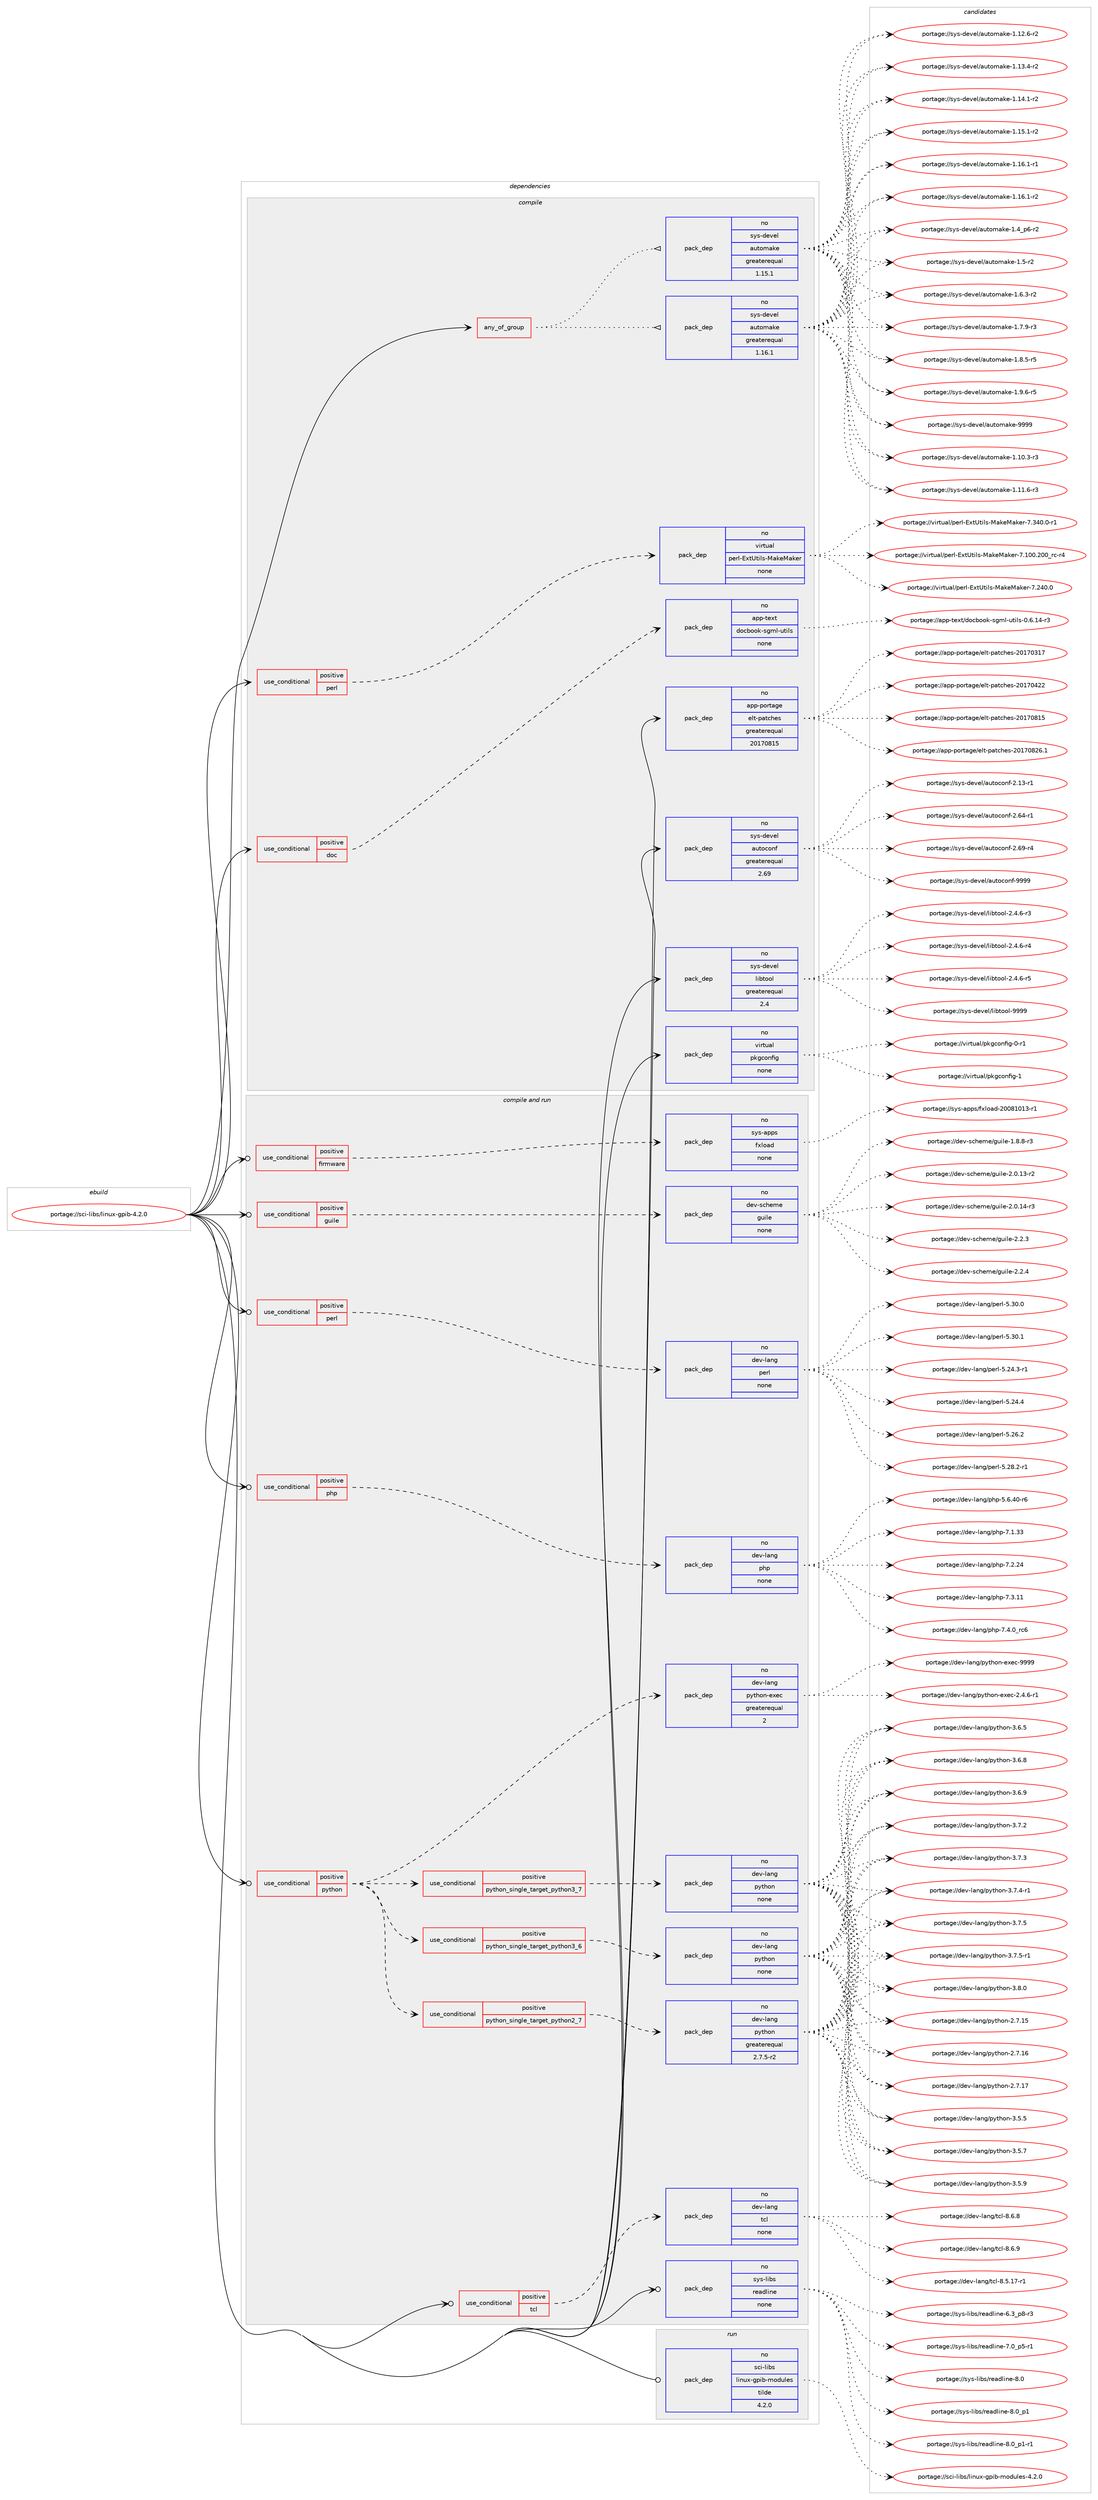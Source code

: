 digraph prolog {

# *************
# Graph options
# *************

newrank=true;
concentrate=true;
compound=true;
graph [rankdir=LR,fontname=Helvetica,fontsize=10,ranksep=1.5];#, ranksep=2.5, nodesep=0.2];
edge  [arrowhead=vee];
node  [fontname=Helvetica,fontsize=10];

# **********
# The ebuild
# **********

subgraph cluster_leftcol {
color=gray;
rank=same;
label=<<i>ebuild</i>>;
id [label="portage://sci-libs/linux-gpib-4.2.0", color=red, width=4, href="../sci-libs/linux-gpib-4.2.0.svg"];
}

# ****************
# The dependencies
# ****************

subgraph cluster_midcol {
color=gray;
label=<<i>dependencies</i>>;
subgraph cluster_compile {
fillcolor="#eeeeee";
style=filled;
label=<<i>compile</i>>;
subgraph any6450 {
dependency391360 [label=<<TABLE BORDER="0" CELLBORDER="1" CELLSPACING="0" CELLPADDING="4"><TR><TD CELLPADDING="10">any_of_group</TD></TR></TABLE>>, shape=none, color=red];subgraph pack287805 {
dependency391361 [label=<<TABLE BORDER="0" CELLBORDER="1" CELLSPACING="0" CELLPADDING="4" WIDTH="220"><TR><TD ROWSPAN="6" CELLPADDING="30">pack_dep</TD></TR><TR><TD WIDTH="110">no</TD></TR><TR><TD>sys-devel</TD></TR><TR><TD>automake</TD></TR><TR><TD>greaterequal</TD></TR><TR><TD>1.16.1</TD></TR></TABLE>>, shape=none, color=blue];
}
dependency391360:e -> dependency391361:w [weight=20,style="dotted",arrowhead="oinv"];
subgraph pack287806 {
dependency391362 [label=<<TABLE BORDER="0" CELLBORDER="1" CELLSPACING="0" CELLPADDING="4" WIDTH="220"><TR><TD ROWSPAN="6" CELLPADDING="30">pack_dep</TD></TR><TR><TD WIDTH="110">no</TD></TR><TR><TD>sys-devel</TD></TR><TR><TD>automake</TD></TR><TR><TD>greaterequal</TD></TR><TR><TD>1.15.1</TD></TR></TABLE>>, shape=none, color=blue];
}
dependency391360:e -> dependency391362:w [weight=20,style="dotted",arrowhead="oinv"];
}
id:e -> dependency391360:w [weight=20,style="solid",arrowhead="vee"];
subgraph cond96901 {
dependency391363 [label=<<TABLE BORDER="0" CELLBORDER="1" CELLSPACING="0" CELLPADDING="4"><TR><TD ROWSPAN="3" CELLPADDING="10">use_conditional</TD></TR><TR><TD>positive</TD></TR><TR><TD>doc</TD></TR></TABLE>>, shape=none, color=red];
subgraph pack287807 {
dependency391364 [label=<<TABLE BORDER="0" CELLBORDER="1" CELLSPACING="0" CELLPADDING="4" WIDTH="220"><TR><TD ROWSPAN="6" CELLPADDING="30">pack_dep</TD></TR><TR><TD WIDTH="110">no</TD></TR><TR><TD>app-text</TD></TR><TR><TD>docbook-sgml-utils</TD></TR><TR><TD>none</TD></TR><TR><TD></TD></TR></TABLE>>, shape=none, color=blue];
}
dependency391363:e -> dependency391364:w [weight=20,style="dashed",arrowhead="vee"];
}
id:e -> dependency391363:w [weight=20,style="solid",arrowhead="vee"];
subgraph cond96902 {
dependency391365 [label=<<TABLE BORDER="0" CELLBORDER="1" CELLSPACING="0" CELLPADDING="4"><TR><TD ROWSPAN="3" CELLPADDING="10">use_conditional</TD></TR><TR><TD>positive</TD></TR><TR><TD>perl</TD></TR></TABLE>>, shape=none, color=red];
subgraph pack287808 {
dependency391366 [label=<<TABLE BORDER="0" CELLBORDER="1" CELLSPACING="0" CELLPADDING="4" WIDTH="220"><TR><TD ROWSPAN="6" CELLPADDING="30">pack_dep</TD></TR><TR><TD WIDTH="110">no</TD></TR><TR><TD>virtual</TD></TR><TR><TD>perl-ExtUtils-MakeMaker</TD></TR><TR><TD>none</TD></TR><TR><TD></TD></TR></TABLE>>, shape=none, color=blue];
}
dependency391365:e -> dependency391366:w [weight=20,style="dashed",arrowhead="vee"];
}
id:e -> dependency391365:w [weight=20,style="solid",arrowhead="vee"];
subgraph pack287809 {
dependency391367 [label=<<TABLE BORDER="0" CELLBORDER="1" CELLSPACING="0" CELLPADDING="4" WIDTH="220"><TR><TD ROWSPAN="6" CELLPADDING="30">pack_dep</TD></TR><TR><TD WIDTH="110">no</TD></TR><TR><TD>app-portage</TD></TR><TR><TD>elt-patches</TD></TR><TR><TD>greaterequal</TD></TR><TR><TD>20170815</TD></TR></TABLE>>, shape=none, color=blue];
}
id:e -> dependency391367:w [weight=20,style="solid",arrowhead="vee"];
subgraph pack287810 {
dependency391368 [label=<<TABLE BORDER="0" CELLBORDER="1" CELLSPACING="0" CELLPADDING="4" WIDTH="220"><TR><TD ROWSPAN="6" CELLPADDING="30">pack_dep</TD></TR><TR><TD WIDTH="110">no</TD></TR><TR><TD>sys-devel</TD></TR><TR><TD>autoconf</TD></TR><TR><TD>greaterequal</TD></TR><TR><TD>2.69</TD></TR></TABLE>>, shape=none, color=blue];
}
id:e -> dependency391368:w [weight=20,style="solid",arrowhead="vee"];
subgraph pack287811 {
dependency391369 [label=<<TABLE BORDER="0" CELLBORDER="1" CELLSPACING="0" CELLPADDING="4" WIDTH="220"><TR><TD ROWSPAN="6" CELLPADDING="30">pack_dep</TD></TR><TR><TD WIDTH="110">no</TD></TR><TR><TD>sys-devel</TD></TR><TR><TD>libtool</TD></TR><TR><TD>greaterequal</TD></TR><TR><TD>2.4</TD></TR></TABLE>>, shape=none, color=blue];
}
id:e -> dependency391369:w [weight=20,style="solid",arrowhead="vee"];
subgraph pack287812 {
dependency391370 [label=<<TABLE BORDER="0" CELLBORDER="1" CELLSPACING="0" CELLPADDING="4" WIDTH="220"><TR><TD ROWSPAN="6" CELLPADDING="30">pack_dep</TD></TR><TR><TD WIDTH="110">no</TD></TR><TR><TD>virtual</TD></TR><TR><TD>pkgconfig</TD></TR><TR><TD>none</TD></TR><TR><TD></TD></TR></TABLE>>, shape=none, color=blue];
}
id:e -> dependency391370:w [weight=20,style="solid",arrowhead="vee"];
}
subgraph cluster_compileandrun {
fillcolor="#eeeeee";
style=filled;
label=<<i>compile and run</i>>;
subgraph cond96903 {
dependency391371 [label=<<TABLE BORDER="0" CELLBORDER="1" CELLSPACING="0" CELLPADDING="4"><TR><TD ROWSPAN="3" CELLPADDING="10">use_conditional</TD></TR><TR><TD>positive</TD></TR><TR><TD>firmware</TD></TR></TABLE>>, shape=none, color=red];
subgraph pack287813 {
dependency391372 [label=<<TABLE BORDER="0" CELLBORDER="1" CELLSPACING="0" CELLPADDING="4" WIDTH="220"><TR><TD ROWSPAN="6" CELLPADDING="30">pack_dep</TD></TR><TR><TD WIDTH="110">no</TD></TR><TR><TD>sys-apps</TD></TR><TR><TD>fxload</TD></TR><TR><TD>none</TD></TR><TR><TD></TD></TR></TABLE>>, shape=none, color=blue];
}
dependency391371:e -> dependency391372:w [weight=20,style="dashed",arrowhead="vee"];
}
id:e -> dependency391371:w [weight=20,style="solid",arrowhead="odotvee"];
subgraph cond96904 {
dependency391373 [label=<<TABLE BORDER="0" CELLBORDER="1" CELLSPACING="0" CELLPADDING="4"><TR><TD ROWSPAN="3" CELLPADDING="10">use_conditional</TD></TR><TR><TD>positive</TD></TR><TR><TD>guile</TD></TR></TABLE>>, shape=none, color=red];
subgraph pack287814 {
dependency391374 [label=<<TABLE BORDER="0" CELLBORDER="1" CELLSPACING="0" CELLPADDING="4" WIDTH="220"><TR><TD ROWSPAN="6" CELLPADDING="30">pack_dep</TD></TR><TR><TD WIDTH="110">no</TD></TR><TR><TD>dev-scheme</TD></TR><TR><TD>guile</TD></TR><TR><TD>none</TD></TR><TR><TD></TD></TR></TABLE>>, shape=none, color=blue];
}
dependency391373:e -> dependency391374:w [weight=20,style="dashed",arrowhead="vee"];
}
id:e -> dependency391373:w [weight=20,style="solid",arrowhead="odotvee"];
subgraph cond96905 {
dependency391375 [label=<<TABLE BORDER="0" CELLBORDER="1" CELLSPACING="0" CELLPADDING="4"><TR><TD ROWSPAN="3" CELLPADDING="10">use_conditional</TD></TR><TR><TD>positive</TD></TR><TR><TD>perl</TD></TR></TABLE>>, shape=none, color=red];
subgraph pack287815 {
dependency391376 [label=<<TABLE BORDER="0" CELLBORDER="1" CELLSPACING="0" CELLPADDING="4" WIDTH="220"><TR><TD ROWSPAN="6" CELLPADDING="30">pack_dep</TD></TR><TR><TD WIDTH="110">no</TD></TR><TR><TD>dev-lang</TD></TR><TR><TD>perl</TD></TR><TR><TD>none</TD></TR><TR><TD></TD></TR></TABLE>>, shape=none, color=blue];
}
dependency391375:e -> dependency391376:w [weight=20,style="dashed",arrowhead="vee"];
}
id:e -> dependency391375:w [weight=20,style="solid",arrowhead="odotvee"];
subgraph cond96906 {
dependency391377 [label=<<TABLE BORDER="0" CELLBORDER="1" CELLSPACING="0" CELLPADDING="4"><TR><TD ROWSPAN="3" CELLPADDING="10">use_conditional</TD></TR><TR><TD>positive</TD></TR><TR><TD>php</TD></TR></TABLE>>, shape=none, color=red];
subgraph pack287816 {
dependency391378 [label=<<TABLE BORDER="0" CELLBORDER="1" CELLSPACING="0" CELLPADDING="4" WIDTH="220"><TR><TD ROWSPAN="6" CELLPADDING="30">pack_dep</TD></TR><TR><TD WIDTH="110">no</TD></TR><TR><TD>dev-lang</TD></TR><TR><TD>php</TD></TR><TR><TD>none</TD></TR><TR><TD></TD></TR></TABLE>>, shape=none, color=blue];
}
dependency391377:e -> dependency391378:w [weight=20,style="dashed",arrowhead="vee"];
}
id:e -> dependency391377:w [weight=20,style="solid",arrowhead="odotvee"];
subgraph cond96907 {
dependency391379 [label=<<TABLE BORDER="0" CELLBORDER="1" CELLSPACING="0" CELLPADDING="4"><TR><TD ROWSPAN="3" CELLPADDING="10">use_conditional</TD></TR><TR><TD>positive</TD></TR><TR><TD>python</TD></TR></TABLE>>, shape=none, color=red];
subgraph cond96908 {
dependency391380 [label=<<TABLE BORDER="0" CELLBORDER="1" CELLSPACING="0" CELLPADDING="4"><TR><TD ROWSPAN="3" CELLPADDING="10">use_conditional</TD></TR><TR><TD>positive</TD></TR><TR><TD>python_single_target_python2_7</TD></TR></TABLE>>, shape=none, color=red];
subgraph pack287817 {
dependency391381 [label=<<TABLE BORDER="0" CELLBORDER="1" CELLSPACING="0" CELLPADDING="4" WIDTH="220"><TR><TD ROWSPAN="6" CELLPADDING="30">pack_dep</TD></TR><TR><TD WIDTH="110">no</TD></TR><TR><TD>dev-lang</TD></TR><TR><TD>python</TD></TR><TR><TD>greaterequal</TD></TR><TR><TD>2.7.5-r2</TD></TR></TABLE>>, shape=none, color=blue];
}
dependency391380:e -> dependency391381:w [weight=20,style="dashed",arrowhead="vee"];
}
dependency391379:e -> dependency391380:w [weight=20,style="dashed",arrowhead="vee"];
subgraph cond96909 {
dependency391382 [label=<<TABLE BORDER="0" CELLBORDER="1" CELLSPACING="0" CELLPADDING="4"><TR><TD ROWSPAN="3" CELLPADDING="10">use_conditional</TD></TR><TR><TD>positive</TD></TR><TR><TD>python_single_target_python3_6</TD></TR></TABLE>>, shape=none, color=red];
subgraph pack287818 {
dependency391383 [label=<<TABLE BORDER="0" CELLBORDER="1" CELLSPACING="0" CELLPADDING="4" WIDTH="220"><TR><TD ROWSPAN="6" CELLPADDING="30">pack_dep</TD></TR><TR><TD WIDTH="110">no</TD></TR><TR><TD>dev-lang</TD></TR><TR><TD>python</TD></TR><TR><TD>none</TD></TR><TR><TD></TD></TR></TABLE>>, shape=none, color=blue];
}
dependency391382:e -> dependency391383:w [weight=20,style="dashed",arrowhead="vee"];
}
dependency391379:e -> dependency391382:w [weight=20,style="dashed",arrowhead="vee"];
subgraph cond96910 {
dependency391384 [label=<<TABLE BORDER="0" CELLBORDER="1" CELLSPACING="0" CELLPADDING="4"><TR><TD ROWSPAN="3" CELLPADDING="10">use_conditional</TD></TR><TR><TD>positive</TD></TR><TR><TD>python_single_target_python3_7</TD></TR></TABLE>>, shape=none, color=red];
subgraph pack287819 {
dependency391385 [label=<<TABLE BORDER="0" CELLBORDER="1" CELLSPACING="0" CELLPADDING="4" WIDTH="220"><TR><TD ROWSPAN="6" CELLPADDING="30">pack_dep</TD></TR><TR><TD WIDTH="110">no</TD></TR><TR><TD>dev-lang</TD></TR><TR><TD>python</TD></TR><TR><TD>none</TD></TR><TR><TD></TD></TR></TABLE>>, shape=none, color=blue];
}
dependency391384:e -> dependency391385:w [weight=20,style="dashed",arrowhead="vee"];
}
dependency391379:e -> dependency391384:w [weight=20,style="dashed",arrowhead="vee"];
subgraph pack287820 {
dependency391386 [label=<<TABLE BORDER="0" CELLBORDER="1" CELLSPACING="0" CELLPADDING="4" WIDTH="220"><TR><TD ROWSPAN="6" CELLPADDING="30">pack_dep</TD></TR><TR><TD WIDTH="110">no</TD></TR><TR><TD>dev-lang</TD></TR><TR><TD>python-exec</TD></TR><TR><TD>greaterequal</TD></TR><TR><TD>2</TD></TR></TABLE>>, shape=none, color=blue];
}
dependency391379:e -> dependency391386:w [weight=20,style="dashed",arrowhead="vee"];
}
id:e -> dependency391379:w [weight=20,style="solid",arrowhead="odotvee"];
subgraph cond96911 {
dependency391387 [label=<<TABLE BORDER="0" CELLBORDER="1" CELLSPACING="0" CELLPADDING="4"><TR><TD ROWSPAN="3" CELLPADDING="10">use_conditional</TD></TR><TR><TD>positive</TD></TR><TR><TD>tcl</TD></TR></TABLE>>, shape=none, color=red];
subgraph pack287821 {
dependency391388 [label=<<TABLE BORDER="0" CELLBORDER="1" CELLSPACING="0" CELLPADDING="4" WIDTH="220"><TR><TD ROWSPAN="6" CELLPADDING="30">pack_dep</TD></TR><TR><TD WIDTH="110">no</TD></TR><TR><TD>dev-lang</TD></TR><TR><TD>tcl</TD></TR><TR><TD>none</TD></TR><TR><TD></TD></TR></TABLE>>, shape=none, color=blue];
}
dependency391387:e -> dependency391388:w [weight=20,style="dashed",arrowhead="vee"];
}
id:e -> dependency391387:w [weight=20,style="solid",arrowhead="odotvee"];
subgraph pack287822 {
dependency391389 [label=<<TABLE BORDER="0" CELLBORDER="1" CELLSPACING="0" CELLPADDING="4" WIDTH="220"><TR><TD ROWSPAN="6" CELLPADDING="30">pack_dep</TD></TR><TR><TD WIDTH="110">no</TD></TR><TR><TD>sys-libs</TD></TR><TR><TD>readline</TD></TR><TR><TD>none</TD></TR><TR><TD></TD></TR></TABLE>>, shape=none, color=blue];
}
id:e -> dependency391389:w [weight=20,style="solid",arrowhead="odotvee"];
}
subgraph cluster_run {
fillcolor="#eeeeee";
style=filled;
label=<<i>run</i>>;
subgraph pack287823 {
dependency391390 [label=<<TABLE BORDER="0" CELLBORDER="1" CELLSPACING="0" CELLPADDING="4" WIDTH="220"><TR><TD ROWSPAN="6" CELLPADDING="30">pack_dep</TD></TR><TR><TD WIDTH="110">no</TD></TR><TR><TD>sci-libs</TD></TR><TR><TD>linux-gpib-modules</TD></TR><TR><TD>tilde</TD></TR><TR><TD>4.2.0</TD></TR></TABLE>>, shape=none, color=blue];
}
id:e -> dependency391390:w [weight=20,style="solid",arrowhead="odot"];
}
}

# **************
# The candidates
# **************

subgraph cluster_choices {
rank=same;
color=gray;
label=<<i>candidates</i>>;

subgraph choice287805 {
color=black;
nodesep=1;
choiceportage11512111545100101118101108479711711611110997107101454946494846514511451 [label="portage://sys-devel/automake-1.10.3-r3", color=red, width=4,href="../sys-devel/automake-1.10.3-r3.svg"];
choiceportage11512111545100101118101108479711711611110997107101454946494946544511451 [label="portage://sys-devel/automake-1.11.6-r3", color=red, width=4,href="../sys-devel/automake-1.11.6-r3.svg"];
choiceportage11512111545100101118101108479711711611110997107101454946495046544511450 [label="portage://sys-devel/automake-1.12.6-r2", color=red, width=4,href="../sys-devel/automake-1.12.6-r2.svg"];
choiceportage11512111545100101118101108479711711611110997107101454946495146524511450 [label="portage://sys-devel/automake-1.13.4-r2", color=red, width=4,href="../sys-devel/automake-1.13.4-r2.svg"];
choiceportage11512111545100101118101108479711711611110997107101454946495246494511450 [label="portage://sys-devel/automake-1.14.1-r2", color=red, width=4,href="../sys-devel/automake-1.14.1-r2.svg"];
choiceportage11512111545100101118101108479711711611110997107101454946495346494511450 [label="portage://sys-devel/automake-1.15.1-r2", color=red, width=4,href="../sys-devel/automake-1.15.1-r2.svg"];
choiceportage11512111545100101118101108479711711611110997107101454946495446494511449 [label="portage://sys-devel/automake-1.16.1-r1", color=red, width=4,href="../sys-devel/automake-1.16.1-r1.svg"];
choiceportage11512111545100101118101108479711711611110997107101454946495446494511450 [label="portage://sys-devel/automake-1.16.1-r2", color=red, width=4,href="../sys-devel/automake-1.16.1-r2.svg"];
choiceportage115121115451001011181011084797117116111109971071014549465295112544511450 [label="portage://sys-devel/automake-1.4_p6-r2", color=red, width=4,href="../sys-devel/automake-1.4_p6-r2.svg"];
choiceportage11512111545100101118101108479711711611110997107101454946534511450 [label="portage://sys-devel/automake-1.5-r2", color=red, width=4,href="../sys-devel/automake-1.5-r2.svg"];
choiceportage115121115451001011181011084797117116111109971071014549465446514511450 [label="portage://sys-devel/automake-1.6.3-r2", color=red, width=4,href="../sys-devel/automake-1.6.3-r2.svg"];
choiceportage115121115451001011181011084797117116111109971071014549465546574511451 [label="portage://sys-devel/automake-1.7.9-r3", color=red, width=4,href="../sys-devel/automake-1.7.9-r3.svg"];
choiceportage115121115451001011181011084797117116111109971071014549465646534511453 [label="portage://sys-devel/automake-1.8.5-r5", color=red, width=4,href="../sys-devel/automake-1.8.5-r5.svg"];
choiceportage115121115451001011181011084797117116111109971071014549465746544511453 [label="portage://sys-devel/automake-1.9.6-r5", color=red, width=4,href="../sys-devel/automake-1.9.6-r5.svg"];
choiceportage115121115451001011181011084797117116111109971071014557575757 [label="portage://sys-devel/automake-9999", color=red, width=4,href="../sys-devel/automake-9999.svg"];
dependency391361:e -> choiceportage11512111545100101118101108479711711611110997107101454946494846514511451:w [style=dotted,weight="100"];
dependency391361:e -> choiceportage11512111545100101118101108479711711611110997107101454946494946544511451:w [style=dotted,weight="100"];
dependency391361:e -> choiceportage11512111545100101118101108479711711611110997107101454946495046544511450:w [style=dotted,weight="100"];
dependency391361:e -> choiceportage11512111545100101118101108479711711611110997107101454946495146524511450:w [style=dotted,weight="100"];
dependency391361:e -> choiceportage11512111545100101118101108479711711611110997107101454946495246494511450:w [style=dotted,weight="100"];
dependency391361:e -> choiceportage11512111545100101118101108479711711611110997107101454946495346494511450:w [style=dotted,weight="100"];
dependency391361:e -> choiceportage11512111545100101118101108479711711611110997107101454946495446494511449:w [style=dotted,weight="100"];
dependency391361:e -> choiceportage11512111545100101118101108479711711611110997107101454946495446494511450:w [style=dotted,weight="100"];
dependency391361:e -> choiceportage115121115451001011181011084797117116111109971071014549465295112544511450:w [style=dotted,weight="100"];
dependency391361:e -> choiceportage11512111545100101118101108479711711611110997107101454946534511450:w [style=dotted,weight="100"];
dependency391361:e -> choiceportage115121115451001011181011084797117116111109971071014549465446514511450:w [style=dotted,weight="100"];
dependency391361:e -> choiceportage115121115451001011181011084797117116111109971071014549465546574511451:w [style=dotted,weight="100"];
dependency391361:e -> choiceportage115121115451001011181011084797117116111109971071014549465646534511453:w [style=dotted,weight="100"];
dependency391361:e -> choiceportage115121115451001011181011084797117116111109971071014549465746544511453:w [style=dotted,weight="100"];
dependency391361:e -> choiceportage115121115451001011181011084797117116111109971071014557575757:w [style=dotted,weight="100"];
}
subgraph choice287806 {
color=black;
nodesep=1;
choiceportage11512111545100101118101108479711711611110997107101454946494846514511451 [label="portage://sys-devel/automake-1.10.3-r3", color=red, width=4,href="../sys-devel/automake-1.10.3-r3.svg"];
choiceportage11512111545100101118101108479711711611110997107101454946494946544511451 [label="portage://sys-devel/automake-1.11.6-r3", color=red, width=4,href="../sys-devel/automake-1.11.6-r3.svg"];
choiceportage11512111545100101118101108479711711611110997107101454946495046544511450 [label="portage://sys-devel/automake-1.12.6-r2", color=red, width=4,href="../sys-devel/automake-1.12.6-r2.svg"];
choiceportage11512111545100101118101108479711711611110997107101454946495146524511450 [label="portage://sys-devel/automake-1.13.4-r2", color=red, width=4,href="../sys-devel/automake-1.13.4-r2.svg"];
choiceportage11512111545100101118101108479711711611110997107101454946495246494511450 [label="portage://sys-devel/automake-1.14.1-r2", color=red, width=4,href="../sys-devel/automake-1.14.1-r2.svg"];
choiceportage11512111545100101118101108479711711611110997107101454946495346494511450 [label="portage://sys-devel/automake-1.15.1-r2", color=red, width=4,href="../sys-devel/automake-1.15.1-r2.svg"];
choiceportage11512111545100101118101108479711711611110997107101454946495446494511449 [label="portage://sys-devel/automake-1.16.1-r1", color=red, width=4,href="../sys-devel/automake-1.16.1-r1.svg"];
choiceportage11512111545100101118101108479711711611110997107101454946495446494511450 [label="portage://sys-devel/automake-1.16.1-r2", color=red, width=4,href="../sys-devel/automake-1.16.1-r2.svg"];
choiceportage115121115451001011181011084797117116111109971071014549465295112544511450 [label="portage://sys-devel/automake-1.4_p6-r2", color=red, width=4,href="../sys-devel/automake-1.4_p6-r2.svg"];
choiceportage11512111545100101118101108479711711611110997107101454946534511450 [label="portage://sys-devel/automake-1.5-r2", color=red, width=4,href="../sys-devel/automake-1.5-r2.svg"];
choiceportage115121115451001011181011084797117116111109971071014549465446514511450 [label="portage://sys-devel/automake-1.6.3-r2", color=red, width=4,href="../sys-devel/automake-1.6.3-r2.svg"];
choiceportage115121115451001011181011084797117116111109971071014549465546574511451 [label="portage://sys-devel/automake-1.7.9-r3", color=red, width=4,href="../sys-devel/automake-1.7.9-r3.svg"];
choiceportage115121115451001011181011084797117116111109971071014549465646534511453 [label="portage://sys-devel/automake-1.8.5-r5", color=red, width=4,href="../sys-devel/automake-1.8.5-r5.svg"];
choiceportage115121115451001011181011084797117116111109971071014549465746544511453 [label="portage://sys-devel/automake-1.9.6-r5", color=red, width=4,href="../sys-devel/automake-1.9.6-r5.svg"];
choiceportage115121115451001011181011084797117116111109971071014557575757 [label="portage://sys-devel/automake-9999", color=red, width=4,href="../sys-devel/automake-9999.svg"];
dependency391362:e -> choiceportage11512111545100101118101108479711711611110997107101454946494846514511451:w [style=dotted,weight="100"];
dependency391362:e -> choiceportage11512111545100101118101108479711711611110997107101454946494946544511451:w [style=dotted,weight="100"];
dependency391362:e -> choiceportage11512111545100101118101108479711711611110997107101454946495046544511450:w [style=dotted,weight="100"];
dependency391362:e -> choiceportage11512111545100101118101108479711711611110997107101454946495146524511450:w [style=dotted,weight="100"];
dependency391362:e -> choiceportage11512111545100101118101108479711711611110997107101454946495246494511450:w [style=dotted,weight="100"];
dependency391362:e -> choiceportage11512111545100101118101108479711711611110997107101454946495346494511450:w [style=dotted,weight="100"];
dependency391362:e -> choiceportage11512111545100101118101108479711711611110997107101454946495446494511449:w [style=dotted,weight="100"];
dependency391362:e -> choiceportage11512111545100101118101108479711711611110997107101454946495446494511450:w [style=dotted,weight="100"];
dependency391362:e -> choiceportage115121115451001011181011084797117116111109971071014549465295112544511450:w [style=dotted,weight="100"];
dependency391362:e -> choiceportage11512111545100101118101108479711711611110997107101454946534511450:w [style=dotted,weight="100"];
dependency391362:e -> choiceportage115121115451001011181011084797117116111109971071014549465446514511450:w [style=dotted,weight="100"];
dependency391362:e -> choiceportage115121115451001011181011084797117116111109971071014549465546574511451:w [style=dotted,weight="100"];
dependency391362:e -> choiceportage115121115451001011181011084797117116111109971071014549465646534511453:w [style=dotted,weight="100"];
dependency391362:e -> choiceportage115121115451001011181011084797117116111109971071014549465746544511453:w [style=dotted,weight="100"];
dependency391362:e -> choiceportage115121115451001011181011084797117116111109971071014557575757:w [style=dotted,weight="100"];
}
subgraph choice287807 {
color=black;
nodesep=1;
choiceportage97112112451161011201164710011199981111111074511510310910845117116105108115454846544649524511451 [label="portage://app-text/docbook-sgml-utils-0.6.14-r3", color=red, width=4,href="../app-text/docbook-sgml-utils-0.6.14-r3.svg"];
dependency391364:e -> choiceportage97112112451161011201164710011199981111111074511510310910845117116105108115454846544649524511451:w [style=dotted,weight="100"];
}
subgraph choice287808 {
color=black;
nodesep=1;
choiceportage118105114116117971084711210111410845691201168511610510811545779710710177971071011144555464948484650484895114994511452 [label="portage://virtual/perl-ExtUtils-MakeMaker-7.100.200_rc-r4", color=red, width=4,href="../virtual/perl-ExtUtils-MakeMaker-7.100.200_rc-r4.svg"];
choiceportage118105114116117971084711210111410845691201168511610510811545779710710177971071011144555465052484648 [label="portage://virtual/perl-ExtUtils-MakeMaker-7.240.0", color=red, width=4,href="../virtual/perl-ExtUtils-MakeMaker-7.240.0.svg"];
choiceportage1181051141161179710847112101114108456912011685116105108115457797107101779710710111445554651524846484511449 [label="portage://virtual/perl-ExtUtils-MakeMaker-7.340.0-r1", color=red, width=4,href="../virtual/perl-ExtUtils-MakeMaker-7.340.0-r1.svg"];
dependency391366:e -> choiceportage118105114116117971084711210111410845691201168511610510811545779710710177971071011144555464948484650484895114994511452:w [style=dotted,weight="100"];
dependency391366:e -> choiceportage118105114116117971084711210111410845691201168511610510811545779710710177971071011144555465052484648:w [style=dotted,weight="100"];
dependency391366:e -> choiceportage1181051141161179710847112101114108456912011685116105108115457797107101779710710111445554651524846484511449:w [style=dotted,weight="100"];
}
subgraph choice287809 {
color=black;
nodesep=1;
choiceportage97112112451121111141169710310147101108116451129711699104101115455048495548514955 [label="portage://app-portage/elt-patches-20170317", color=red, width=4,href="../app-portage/elt-patches-20170317.svg"];
choiceportage97112112451121111141169710310147101108116451129711699104101115455048495548525050 [label="portage://app-portage/elt-patches-20170422", color=red, width=4,href="../app-portage/elt-patches-20170422.svg"];
choiceportage97112112451121111141169710310147101108116451129711699104101115455048495548564953 [label="portage://app-portage/elt-patches-20170815", color=red, width=4,href="../app-portage/elt-patches-20170815.svg"];
choiceportage971121124511211111411697103101471011081164511297116991041011154550484955485650544649 [label="portage://app-portage/elt-patches-20170826.1", color=red, width=4,href="../app-portage/elt-patches-20170826.1.svg"];
dependency391367:e -> choiceportage97112112451121111141169710310147101108116451129711699104101115455048495548514955:w [style=dotted,weight="100"];
dependency391367:e -> choiceportage97112112451121111141169710310147101108116451129711699104101115455048495548525050:w [style=dotted,weight="100"];
dependency391367:e -> choiceportage97112112451121111141169710310147101108116451129711699104101115455048495548564953:w [style=dotted,weight="100"];
dependency391367:e -> choiceportage971121124511211111411697103101471011081164511297116991041011154550484955485650544649:w [style=dotted,weight="100"];
}
subgraph choice287810 {
color=black;
nodesep=1;
choiceportage1151211154510010111810110847971171161119911111010245504649514511449 [label="portage://sys-devel/autoconf-2.13-r1", color=red, width=4,href="../sys-devel/autoconf-2.13-r1.svg"];
choiceportage1151211154510010111810110847971171161119911111010245504654524511449 [label="portage://sys-devel/autoconf-2.64-r1", color=red, width=4,href="../sys-devel/autoconf-2.64-r1.svg"];
choiceportage1151211154510010111810110847971171161119911111010245504654574511452 [label="portage://sys-devel/autoconf-2.69-r4", color=red, width=4,href="../sys-devel/autoconf-2.69-r4.svg"];
choiceportage115121115451001011181011084797117116111991111101024557575757 [label="portage://sys-devel/autoconf-9999", color=red, width=4,href="../sys-devel/autoconf-9999.svg"];
dependency391368:e -> choiceportage1151211154510010111810110847971171161119911111010245504649514511449:w [style=dotted,weight="100"];
dependency391368:e -> choiceportage1151211154510010111810110847971171161119911111010245504654524511449:w [style=dotted,weight="100"];
dependency391368:e -> choiceportage1151211154510010111810110847971171161119911111010245504654574511452:w [style=dotted,weight="100"];
dependency391368:e -> choiceportage115121115451001011181011084797117116111991111101024557575757:w [style=dotted,weight="100"];
}
subgraph choice287811 {
color=black;
nodesep=1;
choiceportage1151211154510010111810110847108105981161111111084550465246544511451 [label="portage://sys-devel/libtool-2.4.6-r3", color=red, width=4,href="../sys-devel/libtool-2.4.6-r3.svg"];
choiceportage1151211154510010111810110847108105981161111111084550465246544511452 [label="portage://sys-devel/libtool-2.4.6-r4", color=red, width=4,href="../sys-devel/libtool-2.4.6-r4.svg"];
choiceportage1151211154510010111810110847108105981161111111084550465246544511453 [label="portage://sys-devel/libtool-2.4.6-r5", color=red, width=4,href="../sys-devel/libtool-2.4.6-r5.svg"];
choiceportage1151211154510010111810110847108105981161111111084557575757 [label="portage://sys-devel/libtool-9999", color=red, width=4,href="../sys-devel/libtool-9999.svg"];
dependency391369:e -> choiceportage1151211154510010111810110847108105981161111111084550465246544511451:w [style=dotted,weight="100"];
dependency391369:e -> choiceportage1151211154510010111810110847108105981161111111084550465246544511452:w [style=dotted,weight="100"];
dependency391369:e -> choiceportage1151211154510010111810110847108105981161111111084550465246544511453:w [style=dotted,weight="100"];
dependency391369:e -> choiceportage1151211154510010111810110847108105981161111111084557575757:w [style=dotted,weight="100"];
}
subgraph choice287812 {
color=black;
nodesep=1;
choiceportage11810511411611797108471121071039911111010210510345484511449 [label="portage://virtual/pkgconfig-0-r1", color=red, width=4,href="../virtual/pkgconfig-0-r1.svg"];
choiceportage1181051141161179710847112107103991111101021051034549 [label="portage://virtual/pkgconfig-1", color=red, width=4,href="../virtual/pkgconfig-1.svg"];
dependency391370:e -> choiceportage11810511411611797108471121071039911111010210510345484511449:w [style=dotted,weight="100"];
dependency391370:e -> choiceportage1181051141161179710847112107103991111101021051034549:w [style=dotted,weight="100"];
}
subgraph choice287813 {
color=black;
nodesep=1;
choiceportage115121115459711211211547102120108111971004550484856494849514511449 [label="portage://sys-apps/fxload-20081013-r1", color=red, width=4,href="../sys-apps/fxload-20081013-r1.svg"];
dependency391372:e -> choiceportage115121115459711211211547102120108111971004550484856494849514511449:w [style=dotted,weight="100"];
}
subgraph choice287814 {
color=black;
nodesep=1;
choiceportage1001011184511599104101109101471031171051081014549465646564511451 [label="portage://dev-scheme/guile-1.8.8-r3", color=red, width=4,href="../dev-scheme/guile-1.8.8-r3.svg"];
choiceportage100101118451159910410110910147103117105108101455046484649514511450 [label="portage://dev-scheme/guile-2.0.13-r2", color=red, width=4,href="../dev-scheme/guile-2.0.13-r2.svg"];
choiceportage100101118451159910410110910147103117105108101455046484649524511451 [label="portage://dev-scheme/guile-2.0.14-r3", color=red, width=4,href="../dev-scheme/guile-2.0.14-r3.svg"];
choiceportage100101118451159910410110910147103117105108101455046504651 [label="portage://dev-scheme/guile-2.2.3", color=red, width=4,href="../dev-scheme/guile-2.2.3.svg"];
choiceportage100101118451159910410110910147103117105108101455046504652 [label="portage://dev-scheme/guile-2.2.4", color=red, width=4,href="../dev-scheme/guile-2.2.4.svg"];
dependency391374:e -> choiceportage1001011184511599104101109101471031171051081014549465646564511451:w [style=dotted,weight="100"];
dependency391374:e -> choiceportage100101118451159910410110910147103117105108101455046484649514511450:w [style=dotted,weight="100"];
dependency391374:e -> choiceportage100101118451159910410110910147103117105108101455046484649524511451:w [style=dotted,weight="100"];
dependency391374:e -> choiceportage100101118451159910410110910147103117105108101455046504651:w [style=dotted,weight="100"];
dependency391374:e -> choiceportage100101118451159910410110910147103117105108101455046504652:w [style=dotted,weight="100"];
}
subgraph choice287815 {
color=black;
nodesep=1;
choiceportage100101118451089711010347112101114108455346505246514511449 [label="portage://dev-lang/perl-5.24.3-r1", color=red, width=4,href="../dev-lang/perl-5.24.3-r1.svg"];
choiceportage10010111845108971101034711210111410845534650524652 [label="portage://dev-lang/perl-5.24.4", color=red, width=4,href="../dev-lang/perl-5.24.4.svg"];
choiceportage10010111845108971101034711210111410845534650544650 [label="portage://dev-lang/perl-5.26.2", color=red, width=4,href="../dev-lang/perl-5.26.2.svg"];
choiceportage100101118451089711010347112101114108455346505646504511449 [label="portage://dev-lang/perl-5.28.2-r1", color=red, width=4,href="../dev-lang/perl-5.28.2-r1.svg"];
choiceportage10010111845108971101034711210111410845534651484648 [label="portage://dev-lang/perl-5.30.0", color=red, width=4,href="../dev-lang/perl-5.30.0.svg"];
choiceportage10010111845108971101034711210111410845534651484649 [label="portage://dev-lang/perl-5.30.1", color=red, width=4,href="../dev-lang/perl-5.30.1.svg"];
dependency391376:e -> choiceportage100101118451089711010347112101114108455346505246514511449:w [style=dotted,weight="100"];
dependency391376:e -> choiceportage10010111845108971101034711210111410845534650524652:w [style=dotted,weight="100"];
dependency391376:e -> choiceportage10010111845108971101034711210111410845534650544650:w [style=dotted,weight="100"];
dependency391376:e -> choiceportage100101118451089711010347112101114108455346505646504511449:w [style=dotted,weight="100"];
dependency391376:e -> choiceportage10010111845108971101034711210111410845534651484648:w [style=dotted,weight="100"];
dependency391376:e -> choiceportage10010111845108971101034711210111410845534651484649:w [style=dotted,weight="100"];
}
subgraph choice287816 {
color=black;
nodesep=1;
choiceportage100101118451089711010347112104112455346544652484511454 [label="portage://dev-lang/php-5.6.40-r6", color=red, width=4,href="../dev-lang/php-5.6.40-r6.svg"];
choiceportage10010111845108971101034711210411245554649465151 [label="portage://dev-lang/php-7.1.33", color=red, width=4,href="../dev-lang/php-7.1.33.svg"];
choiceportage10010111845108971101034711210411245554650465052 [label="portage://dev-lang/php-7.2.24", color=red, width=4,href="../dev-lang/php-7.2.24.svg"];
choiceportage10010111845108971101034711210411245554651464949 [label="portage://dev-lang/php-7.3.11", color=red, width=4,href="../dev-lang/php-7.3.11.svg"];
choiceportage100101118451089711010347112104112455546524648951149954 [label="portage://dev-lang/php-7.4.0_rc6", color=red, width=4,href="../dev-lang/php-7.4.0_rc6.svg"];
dependency391378:e -> choiceportage100101118451089711010347112104112455346544652484511454:w [style=dotted,weight="100"];
dependency391378:e -> choiceportage10010111845108971101034711210411245554649465151:w [style=dotted,weight="100"];
dependency391378:e -> choiceportage10010111845108971101034711210411245554650465052:w [style=dotted,weight="100"];
dependency391378:e -> choiceportage10010111845108971101034711210411245554651464949:w [style=dotted,weight="100"];
dependency391378:e -> choiceportage100101118451089711010347112104112455546524648951149954:w [style=dotted,weight="100"];
}
subgraph choice287817 {
color=black;
nodesep=1;
choiceportage10010111845108971101034711212111610411111045504655464953 [label="portage://dev-lang/python-2.7.15", color=red, width=4,href="../dev-lang/python-2.7.15.svg"];
choiceportage10010111845108971101034711212111610411111045504655464954 [label="portage://dev-lang/python-2.7.16", color=red, width=4,href="../dev-lang/python-2.7.16.svg"];
choiceportage10010111845108971101034711212111610411111045504655464955 [label="portage://dev-lang/python-2.7.17", color=red, width=4,href="../dev-lang/python-2.7.17.svg"];
choiceportage100101118451089711010347112121116104111110455146534653 [label="portage://dev-lang/python-3.5.5", color=red, width=4,href="../dev-lang/python-3.5.5.svg"];
choiceportage100101118451089711010347112121116104111110455146534655 [label="portage://dev-lang/python-3.5.7", color=red, width=4,href="../dev-lang/python-3.5.7.svg"];
choiceportage100101118451089711010347112121116104111110455146534657 [label="portage://dev-lang/python-3.5.9", color=red, width=4,href="../dev-lang/python-3.5.9.svg"];
choiceportage100101118451089711010347112121116104111110455146544653 [label="portage://dev-lang/python-3.6.5", color=red, width=4,href="../dev-lang/python-3.6.5.svg"];
choiceportage100101118451089711010347112121116104111110455146544656 [label="portage://dev-lang/python-3.6.8", color=red, width=4,href="../dev-lang/python-3.6.8.svg"];
choiceportage100101118451089711010347112121116104111110455146544657 [label="portage://dev-lang/python-3.6.9", color=red, width=4,href="../dev-lang/python-3.6.9.svg"];
choiceportage100101118451089711010347112121116104111110455146554650 [label="portage://dev-lang/python-3.7.2", color=red, width=4,href="../dev-lang/python-3.7.2.svg"];
choiceportage100101118451089711010347112121116104111110455146554651 [label="portage://dev-lang/python-3.7.3", color=red, width=4,href="../dev-lang/python-3.7.3.svg"];
choiceportage1001011184510897110103471121211161041111104551465546524511449 [label="portage://dev-lang/python-3.7.4-r1", color=red, width=4,href="../dev-lang/python-3.7.4-r1.svg"];
choiceportage100101118451089711010347112121116104111110455146554653 [label="portage://dev-lang/python-3.7.5", color=red, width=4,href="../dev-lang/python-3.7.5.svg"];
choiceportage1001011184510897110103471121211161041111104551465546534511449 [label="portage://dev-lang/python-3.7.5-r1", color=red, width=4,href="../dev-lang/python-3.7.5-r1.svg"];
choiceportage100101118451089711010347112121116104111110455146564648 [label="portage://dev-lang/python-3.8.0", color=red, width=4,href="../dev-lang/python-3.8.0.svg"];
dependency391381:e -> choiceportage10010111845108971101034711212111610411111045504655464953:w [style=dotted,weight="100"];
dependency391381:e -> choiceportage10010111845108971101034711212111610411111045504655464954:w [style=dotted,weight="100"];
dependency391381:e -> choiceportage10010111845108971101034711212111610411111045504655464955:w [style=dotted,weight="100"];
dependency391381:e -> choiceportage100101118451089711010347112121116104111110455146534653:w [style=dotted,weight="100"];
dependency391381:e -> choiceportage100101118451089711010347112121116104111110455146534655:w [style=dotted,weight="100"];
dependency391381:e -> choiceportage100101118451089711010347112121116104111110455146534657:w [style=dotted,weight="100"];
dependency391381:e -> choiceportage100101118451089711010347112121116104111110455146544653:w [style=dotted,weight="100"];
dependency391381:e -> choiceportage100101118451089711010347112121116104111110455146544656:w [style=dotted,weight="100"];
dependency391381:e -> choiceportage100101118451089711010347112121116104111110455146544657:w [style=dotted,weight="100"];
dependency391381:e -> choiceportage100101118451089711010347112121116104111110455146554650:w [style=dotted,weight="100"];
dependency391381:e -> choiceportage100101118451089711010347112121116104111110455146554651:w [style=dotted,weight="100"];
dependency391381:e -> choiceportage1001011184510897110103471121211161041111104551465546524511449:w [style=dotted,weight="100"];
dependency391381:e -> choiceportage100101118451089711010347112121116104111110455146554653:w [style=dotted,weight="100"];
dependency391381:e -> choiceportage1001011184510897110103471121211161041111104551465546534511449:w [style=dotted,weight="100"];
dependency391381:e -> choiceportage100101118451089711010347112121116104111110455146564648:w [style=dotted,weight="100"];
}
subgraph choice287818 {
color=black;
nodesep=1;
choiceportage10010111845108971101034711212111610411111045504655464953 [label="portage://dev-lang/python-2.7.15", color=red, width=4,href="../dev-lang/python-2.7.15.svg"];
choiceportage10010111845108971101034711212111610411111045504655464954 [label="portage://dev-lang/python-2.7.16", color=red, width=4,href="../dev-lang/python-2.7.16.svg"];
choiceportage10010111845108971101034711212111610411111045504655464955 [label="portage://dev-lang/python-2.7.17", color=red, width=4,href="../dev-lang/python-2.7.17.svg"];
choiceportage100101118451089711010347112121116104111110455146534653 [label="portage://dev-lang/python-3.5.5", color=red, width=4,href="../dev-lang/python-3.5.5.svg"];
choiceportage100101118451089711010347112121116104111110455146534655 [label="portage://dev-lang/python-3.5.7", color=red, width=4,href="../dev-lang/python-3.5.7.svg"];
choiceportage100101118451089711010347112121116104111110455146534657 [label="portage://dev-lang/python-3.5.9", color=red, width=4,href="../dev-lang/python-3.5.9.svg"];
choiceportage100101118451089711010347112121116104111110455146544653 [label="portage://dev-lang/python-3.6.5", color=red, width=4,href="../dev-lang/python-3.6.5.svg"];
choiceportage100101118451089711010347112121116104111110455146544656 [label="portage://dev-lang/python-3.6.8", color=red, width=4,href="../dev-lang/python-3.6.8.svg"];
choiceportage100101118451089711010347112121116104111110455146544657 [label="portage://dev-lang/python-3.6.9", color=red, width=4,href="../dev-lang/python-3.6.9.svg"];
choiceportage100101118451089711010347112121116104111110455146554650 [label="portage://dev-lang/python-3.7.2", color=red, width=4,href="../dev-lang/python-3.7.2.svg"];
choiceportage100101118451089711010347112121116104111110455146554651 [label="portage://dev-lang/python-3.7.3", color=red, width=4,href="../dev-lang/python-3.7.3.svg"];
choiceportage1001011184510897110103471121211161041111104551465546524511449 [label="portage://dev-lang/python-3.7.4-r1", color=red, width=4,href="../dev-lang/python-3.7.4-r1.svg"];
choiceportage100101118451089711010347112121116104111110455146554653 [label="portage://dev-lang/python-3.7.5", color=red, width=4,href="../dev-lang/python-3.7.5.svg"];
choiceportage1001011184510897110103471121211161041111104551465546534511449 [label="portage://dev-lang/python-3.7.5-r1", color=red, width=4,href="../dev-lang/python-3.7.5-r1.svg"];
choiceportage100101118451089711010347112121116104111110455146564648 [label="portage://dev-lang/python-3.8.0", color=red, width=4,href="../dev-lang/python-3.8.0.svg"];
dependency391383:e -> choiceportage10010111845108971101034711212111610411111045504655464953:w [style=dotted,weight="100"];
dependency391383:e -> choiceportage10010111845108971101034711212111610411111045504655464954:w [style=dotted,weight="100"];
dependency391383:e -> choiceportage10010111845108971101034711212111610411111045504655464955:w [style=dotted,weight="100"];
dependency391383:e -> choiceportage100101118451089711010347112121116104111110455146534653:w [style=dotted,weight="100"];
dependency391383:e -> choiceportage100101118451089711010347112121116104111110455146534655:w [style=dotted,weight="100"];
dependency391383:e -> choiceportage100101118451089711010347112121116104111110455146534657:w [style=dotted,weight="100"];
dependency391383:e -> choiceportage100101118451089711010347112121116104111110455146544653:w [style=dotted,weight="100"];
dependency391383:e -> choiceportage100101118451089711010347112121116104111110455146544656:w [style=dotted,weight="100"];
dependency391383:e -> choiceportage100101118451089711010347112121116104111110455146544657:w [style=dotted,weight="100"];
dependency391383:e -> choiceportage100101118451089711010347112121116104111110455146554650:w [style=dotted,weight="100"];
dependency391383:e -> choiceportage100101118451089711010347112121116104111110455146554651:w [style=dotted,weight="100"];
dependency391383:e -> choiceportage1001011184510897110103471121211161041111104551465546524511449:w [style=dotted,weight="100"];
dependency391383:e -> choiceportage100101118451089711010347112121116104111110455146554653:w [style=dotted,weight="100"];
dependency391383:e -> choiceportage1001011184510897110103471121211161041111104551465546534511449:w [style=dotted,weight="100"];
dependency391383:e -> choiceportage100101118451089711010347112121116104111110455146564648:w [style=dotted,weight="100"];
}
subgraph choice287819 {
color=black;
nodesep=1;
choiceportage10010111845108971101034711212111610411111045504655464953 [label="portage://dev-lang/python-2.7.15", color=red, width=4,href="../dev-lang/python-2.7.15.svg"];
choiceportage10010111845108971101034711212111610411111045504655464954 [label="portage://dev-lang/python-2.7.16", color=red, width=4,href="../dev-lang/python-2.7.16.svg"];
choiceportage10010111845108971101034711212111610411111045504655464955 [label="portage://dev-lang/python-2.7.17", color=red, width=4,href="../dev-lang/python-2.7.17.svg"];
choiceportage100101118451089711010347112121116104111110455146534653 [label="portage://dev-lang/python-3.5.5", color=red, width=4,href="../dev-lang/python-3.5.5.svg"];
choiceportage100101118451089711010347112121116104111110455146534655 [label="portage://dev-lang/python-3.5.7", color=red, width=4,href="../dev-lang/python-3.5.7.svg"];
choiceportage100101118451089711010347112121116104111110455146534657 [label="portage://dev-lang/python-3.5.9", color=red, width=4,href="../dev-lang/python-3.5.9.svg"];
choiceportage100101118451089711010347112121116104111110455146544653 [label="portage://dev-lang/python-3.6.5", color=red, width=4,href="../dev-lang/python-3.6.5.svg"];
choiceportage100101118451089711010347112121116104111110455146544656 [label="portage://dev-lang/python-3.6.8", color=red, width=4,href="../dev-lang/python-3.6.8.svg"];
choiceportage100101118451089711010347112121116104111110455146544657 [label="portage://dev-lang/python-3.6.9", color=red, width=4,href="../dev-lang/python-3.6.9.svg"];
choiceportage100101118451089711010347112121116104111110455146554650 [label="portage://dev-lang/python-3.7.2", color=red, width=4,href="../dev-lang/python-3.7.2.svg"];
choiceportage100101118451089711010347112121116104111110455146554651 [label="portage://dev-lang/python-3.7.3", color=red, width=4,href="../dev-lang/python-3.7.3.svg"];
choiceportage1001011184510897110103471121211161041111104551465546524511449 [label="portage://dev-lang/python-3.7.4-r1", color=red, width=4,href="../dev-lang/python-3.7.4-r1.svg"];
choiceportage100101118451089711010347112121116104111110455146554653 [label="portage://dev-lang/python-3.7.5", color=red, width=4,href="../dev-lang/python-3.7.5.svg"];
choiceportage1001011184510897110103471121211161041111104551465546534511449 [label="portage://dev-lang/python-3.7.5-r1", color=red, width=4,href="../dev-lang/python-3.7.5-r1.svg"];
choiceportage100101118451089711010347112121116104111110455146564648 [label="portage://dev-lang/python-3.8.0", color=red, width=4,href="../dev-lang/python-3.8.0.svg"];
dependency391385:e -> choiceportage10010111845108971101034711212111610411111045504655464953:w [style=dotted,weight="100"];
dependency391385:e -> choiceportage10010111845108971101034711212111610411111045504655464954:w [style=dotted,weight="100"];
dependency391385:e -> choiceportage10010111845108971101034711212111610411111045504655464955:w [style=dotted,weight="100"];
dependency391385:e -> choiceportage100101118451089711010347112121116104111110455146534653:w [style=dotted,weight="100"];
dependency391385:e -> choiceportage100101118451089711010347112121116104111110455146534655:w [style=dotted,weight="100"];
dependency391385:e -> choiceportage100101118451089711010347112121116104111110455146534657:w [style=dotted,weight="100"];
dependency391385:e -> choiceportage100101118451089711010347112121116104111110455146544653:w [style=dotted,weight="100"];
dependency391385:e -> choiceportage100101118451089711010347112121116104111110455146544656:w [style=dotted,weight="100"];
dependency391385:e -> choiceportage100101118451089711010347112121116104111110455146544657:w [style=dotted,weight="100"];
dependency391385:e -> choiceportage100101118451089711010347112121116104111110455146554650:w [style=dotted,weight="100"];
dependency391385:e -> choiceportage100101118451089711010347112121116104111110455146554651:w [style=dotted,weight="100"];
dependency391385:e -> choiceportage1001011184510897110103471121211161041111104551465546524511449:w [style=dotted,weight="100"];
dependency391385:e -> choiceportage100101118451089711010347112121116104111110455146554653:w [style=dotted,weight="100"];
dependency391385:e -> choiceportage1001011184510897110103471121211161041111104551465546534511449:w [style=dotted,weight="100"];
dependency391385:e -> choiceportage100101118451089711010347112121116104111110455146564648:w [style=dotted,weight="100"];
}
subgraph choice287820 {
color=black;
nodesep=1;
choiceportage10010111845108971101034711212111610411111045101120101994550465246544511449 [label="portage://dev-lang/python-exec-2.4.6-r1", color=red, width=4,href="../dev-lang/python-exec-2.4.6-r1.svg"];
choiceportage10010111845108971101034711212111610411111045101120101994557575757 [label="portage://dev-lang/python-exec-9999", color=red, width=4,href="../dev-lang/python-exec-9999.svg"];
dependency391386:e -> choiceportage10010111845108971101034711212111610411111045101120101994550465246544511449:w [style=dotted,weight="100"];
dependency391386:e -> choiceportage10010111845108971101034711212111610411111045101120101994557575757:w [style=dotted,weight="100"];
}
subgraph choice287821 {
color=black;
nodesep=1;
choiceportage10010111845108971101034711699108455646534649554511449 [label="portage://dev-lang/tcl-8.5.17-r1", color=red, width=4,href="../dev-lang/tcl-8.5.17-r1.svg"];
choiceportage10010111845108971101034711699108455646544656 [label="portage://dev-lang/tcl-8.6.8", color=red, width=4,href="../dev-lang/tcl-8.6.8.svg"];
choiceportage10010111845108971101034711699108455646544657 [label="portage://dev-lang/tcl-8.6.9", color=red, width=4,href="../dev-lang/tcl-8.6.9.svg"];
dependency391388:e -> choiceportage10010111845108971101034711699108455646534649554511449:w [style=dotted,weight="100"];
dependency391388:e -> choiceportage10010111845108971101034711699108455646544656:w [style=dotted,weight="100"];
dependency391388:e -> choiceportage10010111845108971101034711699108455646544657:w [style=dotted,weight="100"];
}
subgraph choice287822 {
color=black;
nodesep=1;
choiceportage115121115451081059811547114101971001081051101014554465195112564511451 [label="portage://sys-libs/readline-6.3_p8-r3", color=red, width=4,href="../sys-libs/readline-6.3_p8-r3.svg"];
choiceportage115121115451081059811547114101971001081051101014555464895112534511449 [label="portage://sys-libs/readline-7.0_p5-r1", color=red, width=4,href="../sys-libs/readline-7.0_p5-r1.svg"];
choiceportage1151211154510810598115471141019710010810511010145564648 [label="portage://sys-libs/readline-8.0", color=red, width=4,href="../sys-libs/readline-8.0.svg"];
choiceportage11512111545108105981154711410197100108105110101455646489511249 [label="portage://sys-libs/readline-8.0_p1", color=red, width=4,href="../sys-libs/readline-8.0_p1.svg"];
choiceportage115121115451081059811547114101971001081051101014556464895112494511449 [label="portage://sys-libs/readline-8.0_p1-r1", color=red, width=4,href="../sys-libs/readline-8.0_p1-r1.svg"];
dependency391389:e -> choiceportage115121115451081059811547114101971001081051101014554465195112564511451:w [style=dotted,weight="100"];
dependency391389:e -> choiceportage115121115451081059811547114101971001081051101014555464895112534511449:w [style=dotted,weight="100"];
dependency391389:e -> choiceportage1151211154510810598115471141019710010810511010145564648:w [style=dotted,weight="100"];
dependency391389:e -> choiceportage11512111545108105981154711410197100108105110101455646489511249:w [style=dotted,weight="100"];
dependency391389:e -> choiceportage115121115451081059811547114101971001081051101014556464895112494511449:w [style=dotted,weight="100"];
}
subgraph choice287823 {
color=black;
nodesep=1;
choiceportage11599105451081059811547108105110117120451031121059845109111100117108101115455246504648 [label="portage://sci-libs/linux-gpib-modules-4.2.0", color=red, width=4,href="../sci-libs/linux-gpib-modules-4.2.0.svg"];
dependency391390:e -> choiceportage11599105451081059811547108105110117120451031121059845109111100117108101115455246504648:w [style=dotted,weight="100"];
}
}

}
